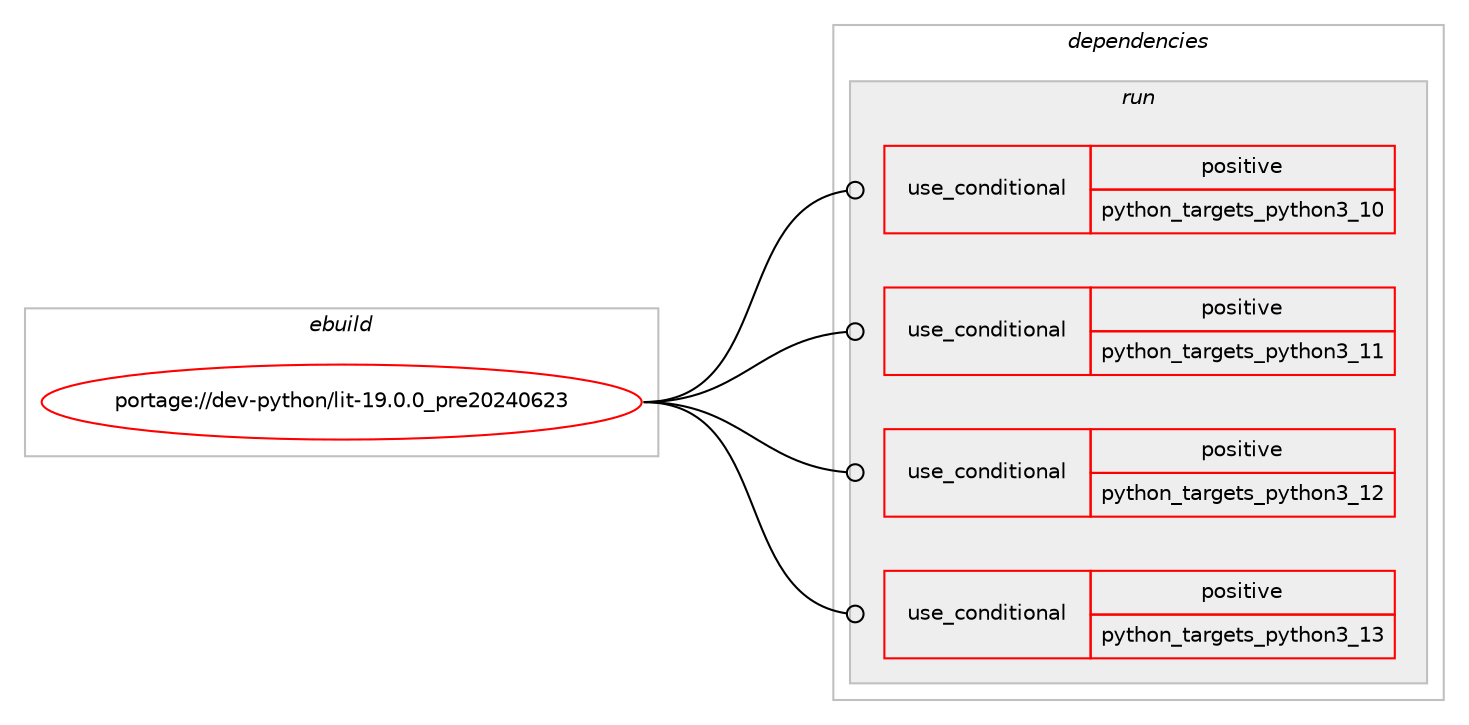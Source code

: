 digraph prolog {

# *************
# Graph options
# *************

newrank=true;
concentrate=true;
compound=true;
graph [rankdir=LR,fontname=Helvetica,fontsize=10,ranksep=1.5];#, ranksep=2.5, nodesep=0.2];
edge  [arrowhead=vee];
node  [fontname=Helvetica,fontsize=10];

# **********
# The ebuild
# **********

subgraph cluster_leftcol {
color=gray;
rank=same;
label=<<i>ebuild</i>>;
id [label="portage://dev-python/lit-19.0.0_pre20240623", color=red, width=4, href="../dev-python/lit-19.0.0_pre20240623.svg"];
}

# ****************
# The dependencies
# ****************

subgraph cluster_midcol {
color=gray;
label=<<i>dependencies</i>>;
subgraph cluster_compile {
fillcolor="#eeeeee";
style=filled;
label=<<i>compile</i>>;
}
subgraph cluster_compileandrun {
fillcolor="#eeeeee";
style=filled;
label=<<i>compile and run</i>>;
}
subgraph cluster_run {
fillcolor="#eeeeee";
style=filled;
label=<<i>run</i>>;
subgraph cond33495 {
dependency75520 [label=<<TABLE BORDER="0" CELLBORDER="1" CELLSPACING="0" CELLPADDING="4"><TR><TD ROWSPAN="3" CELLPADDING="10">use_conditional</TD></TR><TR><TD>positive</TD></TR><TR><TD>python_targets_python3_10</TD></TR></TABLE>>, shape=none, color=red];
# *** BEGIN UNKNOWN DEPENDENCY TYPE (TODO) ***
# dependency75520 -> package_dependency(portage://dev-python/lit-19.0.0_pre20240623,run,no,dev-lang,python,none,[,,],[slot(3.10)],[])
# *** END UNKNOWN DEPENDENCY TYPE (TODO) ***

}
id:e -> dependency75520:w [weight=20,style="solid",arrowhead="odot"];
subgraph cond33496 {
dependency75521 [label=<<TABLE BORDER="0" CELLBORDER="1" CELLSPACING="0" CELLPADDING="4"><TR><TD ROWSPAN="3" CELLPADDING="10">use_conditional</TD></TR><TR><TD>positive</TD></TR><TR><TD>python_targets_python3_11</TD></TR></TABLE>>, shape=none, color=red];
# *** BEGIN UNKNOWN DEPENDENCY TYPE (TODO) ***
# dependency75521 -> package_dependency(portage://dev-python/lit-19.0.0_pre20240623,run,no,dev-lang,python,none,[,,],[slot(3.11)],[])
# *** END UNKNOWN DEPENDENCY TYPE (TODO) ***

}
id:e -> dependency75521:w [weight=20,style="solid",arrowhead="odot"];
subgraph cond33497 {
dependency75522 [label=<<TABLE BORDER="0" CELLBORDER="1" CELLSPACING="0" CELLPADDING="4"><TR><TD ROWSPAN="3" CELLPADDING="10">use_conditional</TD></TR><TR><TD>positive</TD></TR><TR><TD>python_targets_python3_12</TD></TR></TABLE>>, shape=none, color=red];
# *** BEGIN UNKNOWN DEPENDENCY TYPE (TODO) ***
# dependency75522 -> package_dependency(portage://dev-python/lit-19.0.0_pre20240623,run,no,dev-lang,python,none,[,,],[slot(3.12)],[])
# *** END UNKNOWN DEPENDENCY TYPE (TODO) ***

}
id:e -> dependency75522:w [weight=20,style="solid",arrowhead="odot"];
subgraph cond33498 {
dependency75523 [label=<<TABLE BORDER="0" CELLBORDER="1" CELLSPACING="0" CELLPADDING="4"><TR><TD ROWSPAN="3" CELLPADDING="10">use_conditional</TD></TR><TR><TD>positive</TD></TR><TR><TD>python_targets_python3_13</TD></TR></TABLE>>, shape=none, color=red];
# *** BEGIN UNKNOWN DEPENDENCY TYPE (TODO) ***
# dependency75523 -> package_dependency(portage://dev-python/lit-19.0.0_pre20240623,run,no,dev-lang,python,none,[,,],[slot(3.13)],[])
# *** END UNKNOWN DEPENDENCY TYPE (TODO) ***

}
id:e -> dependency75523:w [weight=20,style="solid",arrowhead="odot"];
}
}

# **************
# The candidates
# **************

subgraph cluster_choices {
rank=same;
color=gray;
label=<<i>candidates</i>>;

}

}

